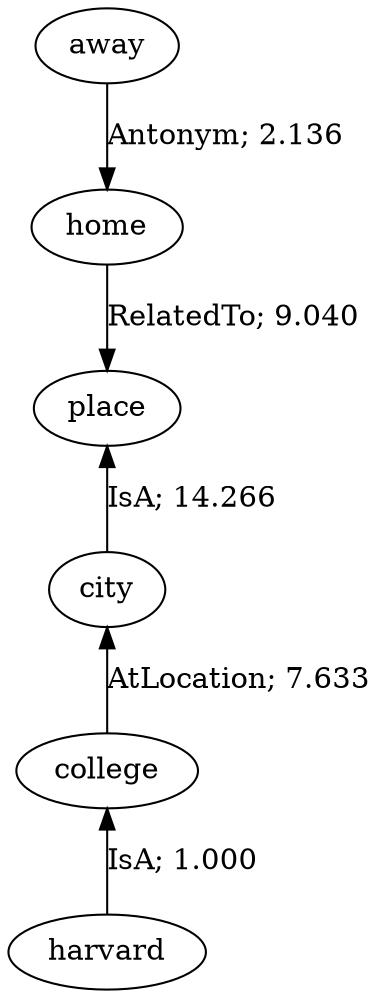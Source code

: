 // The path the concepts from "away" to "harvard".Path Length: 5; Weight Sum: 34.07578533253398; Average Weight: 6.815157066506797
digraph "5_c---away-harvard---PLen5_WSum34.076_WAvg6.815" {
	0 [label=away]
	1 [label=home]
	2 [label=place]
	3 [label=city]
	4 [label=college]
	5 [label=harvard]
	0 -> 1 [label="Antonym; 2.136" dir=forward weight=2.136]
	1 -> 2 [label="RelatedTo; 9.040" dir=forward weight=9.040]
	2 -> 3 [label="IsA; 14.266" dir=back weight=14.266]
	3 -> 4 [label="AtLocation; 7.633" dir=back weight=7.633]
	4 -> 5 [label="IsA; 1.000" dir=back weight=1.000]
}
